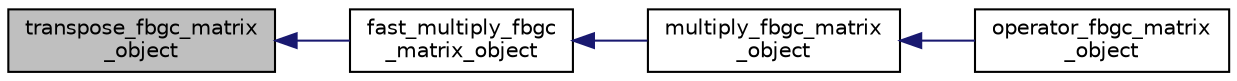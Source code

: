 digraph "transpose_fbgc_matrix_object"
{
  edge [fontname="Helvetica",fontsize="10",labelfontname="Helvetica",labelfontsize="10"];
  node [fontname="Helvetica",fontsize="10",shape=record];
  rankdir="LR";
  Node106 [label="transpose_fbgc_matrix\l_object",height=0.2,width=0.4,color="black", fillcolor="grey75", style="filled", fontcolor="black"];
  Node106 -> Node107 [dir="back",color="midnightblue",fontsize="10",style="solid",fontname="Helvetica"];
  Node107 [label="fast_multiply_fbgc\l_matrix_object",height=0.2,width=0.4,color="black", fillcolor="white", style="filled",URL="$matrix__object_8h.html#a1dd528ec788f99a46eedcbd5523865dc"];
  Node107 -> Node108 [dir="back",color="midnightblue",fontsize="10",style="solid",fontname="Helvetica"];
  Node108 [label="multiply_fbgc_matrix\l_object",height=0.2,width=0.4,color="black", fillcolor="white", style="filled",URL="$matrix__object_8h.html#a03ace62514dbe5863895e476bedf4f52"];
  Node108 -> Node109 [dir="back",color="midnightblue",fontsize="10",style="solid",fontname="Helvetica"];
  Node109 [label="operator_fbgc_matrix\l_object",height=0.2,width=0.4,color="black", fillcolor="white", style="filled",URL="$matrix__object_8h.html#acd9358a8cf3ef246db381503466b8c0e"];
}
